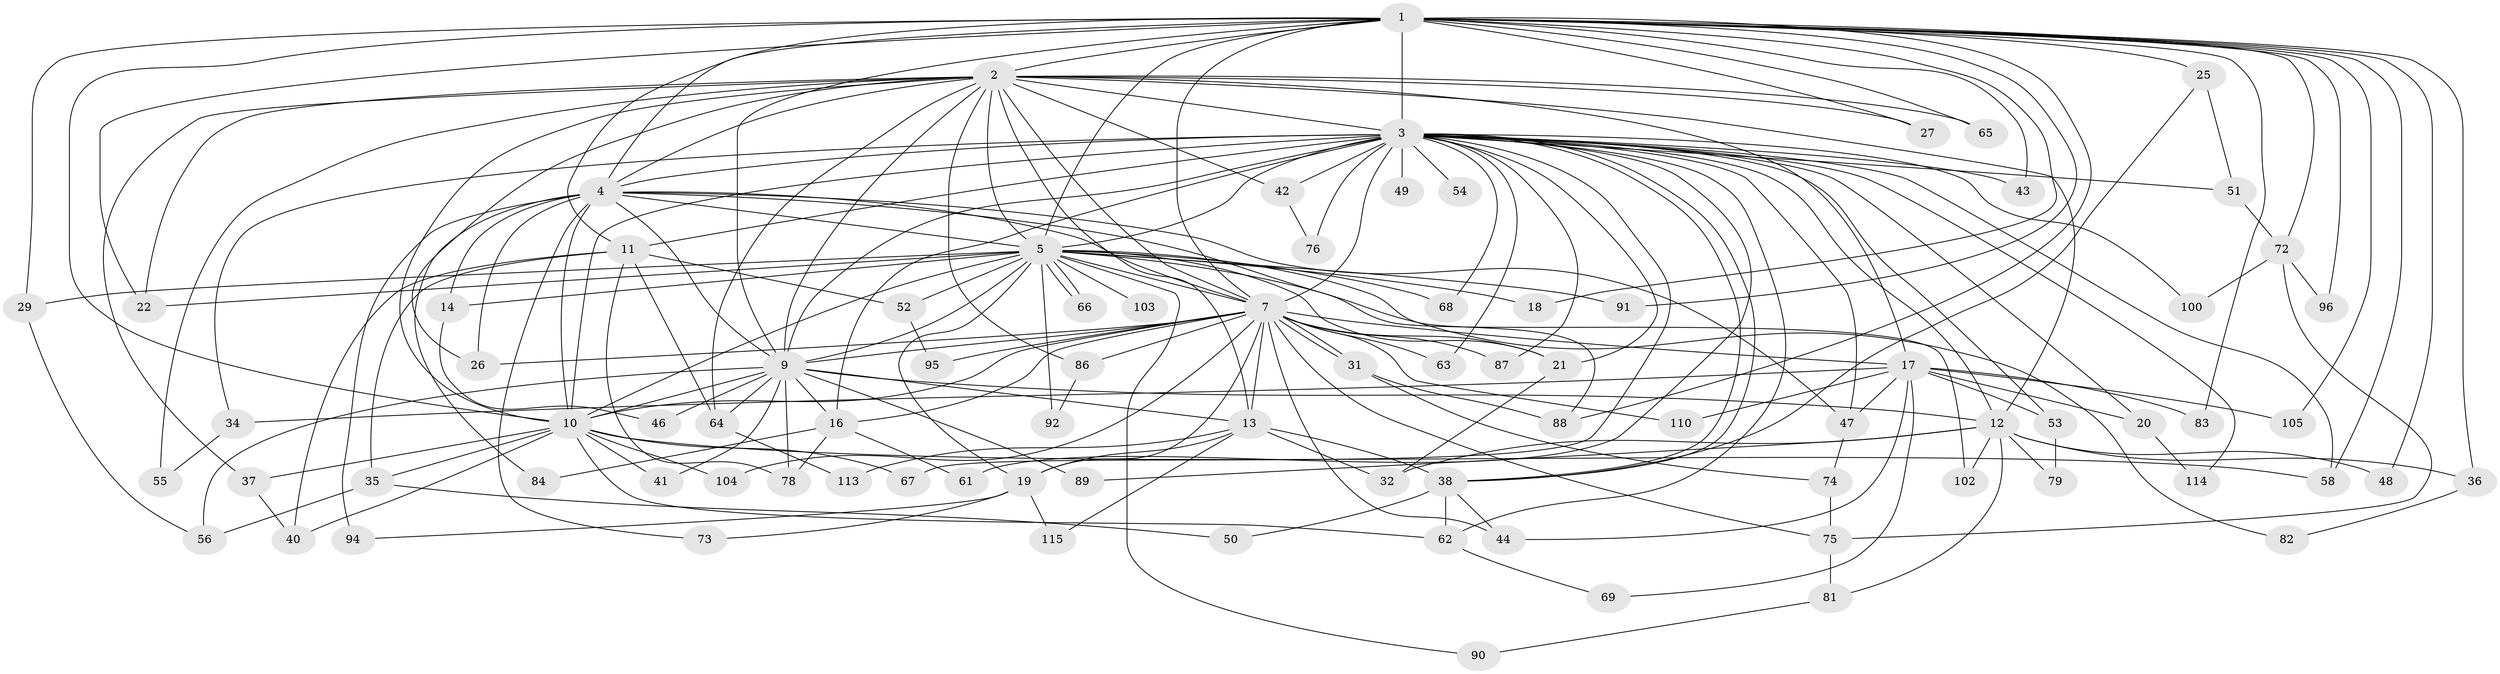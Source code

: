 // Generated by graph-tools (version 1.1) at 2025/51/02/27/25 19:51:46]
// undirected, 86 vertices, 200 edges
graph export_dot {
graph [start="1"]
  node [color=gray90,style=filled];
  1 [super="+8"];
  2 [super="+15"];
  3 [super="+6"];
  4 [super="+85"];
  5 [super="+80"];
  7 [super="+59"];
  9 [super="+93"];
  10 [super="+109"];
  11;
  12 [super="+24"];
  13 [super="+28"];
  14;
  16 [super="+60"];
  17 [super="+30"];
  18;
  19 [super="+77"];
  20 [super="+106"];
  21 [super="+33"];
  22 [super="+23"];
  25 [super="+101"];
  26 [super="+70"];
  27;
  29;
  31;
  32 [super="+57"];
  34;
  35 [super="+99"];
  36;
  37 [super="+111"];
  38 [super="+39"];
  40;
  41;
  42;
  43;
  44 [super="+45"];
  46;
  47;
  48;
  49;
  50;
  51;
  52;
  53;
  54;
  55;
  56;
  58 [super="+107"];
  61;
  62 [super="+71"];
  63;
  64 [super="+98"];
  65;
  66;
  67;
  68;
  69;
  72 [super="+97"];
  73;
  74;
  75;
  76;
  78 [super="+108"];
  79;
  81;
  82;
  83;
  84;
  86;
  87;
  88 [super="+112"];
  89;
  90;
  91;
  92;
  94;
  95;
  96;
  100;
  102;
  103;
  104;
  105;
  110;
  113;
  114;
  115;
  1 -- 2 [weight=2];
  1 -- 3 [weight=4];
  1 -- 4 [weight=2];
  1 -- 5 [weight=2];
  1 -- 7 [weight=2];
  1 -- 9 [weight=2];
  1 -- 10 [weight=2];
  1 -- 25 [weight=2];
  1 -- 29;
  1 -- 48;
  1 -- 72;
  1 -- 83;
  1 -- 105;
  1 -- 65;
  1 -- 11;
  1 -- 18;
  1 -- 22;
  1 -- 91;
  1 -- 27;
  1 -- 96;
  1 -- 36;
  1 -- 43;
  1 -- 58;
  1 -- 88;
  2 -- 3 [weight=2];
  2 -- 4 [weight=2];
  2 -- 5;
  2 -- 7;
  2 -- 9;
  2 -- 10;
  2 -- 12;
  2 -- 13;
  2 -- 17;
  2 -- 26;
  2 -- 27;
  2 -- 37;
  2 -- 42;
  2 -- 55;
  2 -- 64;
  2 -- 65;
  2 -- 86;
  2 -- 22;
  3 -- 4 [weight=2];
  3 -- 5 [weight=2];
  3 -- 7 [weight=2];
  3 -- 9 [weight=3];
  3 -- 10 [weight=3];
  3 -- 11;
  3 -- 12;
  3 -- 16;
  3 -- 20 [weight=2];
  3 -- 38;
  3 -- 38;
  3 -- 43;
  3 -- 49 [weight=2];
  3 -- 51;
  3 -- 53;
  3 -- 61;
  3 -- 63;
  3 -- 68;
  3 -- 100;
  3 -- 67;
  3 -- 76;
  3 -- 87;
  3 -- 34;
  3 -- 42;
  3 -- 47;
  3 -- 114;
  3 -- 54;
  3 -- 21;
  3 -- 58;
  3 -- 62;
  4 -- 5;
  4 -- 7;
  4 -- 9;
  4 -- 10;
  4 -- 14;
  4 -- 73;
  4 -- 84;
  4 -- 88;
  4 -- 94;
  4 -- 47;
  4 -- 26;
  5 -- 7;
  5 -- 9;
  5 -- 10;
  5 -- 14;
  5 -- 18;
  5 -- 19;
  5 -- 21;
  5 -- 22 [weight=2];
  5 -- 29;
  5 -- 52;
  5 -- 66;
  5 -- 66;
  5 -- 68;
  5 -- 82;
  5 -- 90;
  5 -- 91;
  5 -- 92;
  5 -- 102;
  5 -- 103 [weight=2];
  7 -- 9;
  7 -- 10;
  7 -- 13;
  7 -- 17 [weight=2];
  7 -- 19;
  7 -- 21 [weight=2];
  7 -- 26;
  7 -- 31;
  7 -- 31;
  7 -- 44;
  7 -- 63;
  7 -- 75;
  7 -- 86;
  7 -- 87;
  7 -- 95;
  7 -- 104;
  7 -- 110;
  7 -- 16;
  9 -- 10;
  9 -- 16;
  9 -- 41;
  9 -- 46;
  9 -- 56;
  9 -- 64;
  9 -- 78;
  9 -- 89;
  9 -- 12;
  9 -- 13;
  10 -- 35;
  10 -- 37;
  10 -- 40;
  10 -- 41;
  10 -- 58;
  10 -- 62;
  10 -- 67;
  10 -- 104;
  11 -- 35;
  11 -- 40;
  11 -- 52;
  11 -- 78;
  11 -- 64;
  12 -- 36;
  12 -- 81;
  12 -- 89;
  12 -- 32;
  12 -- 48;
  12 -- 102;
  12 -- 79;
  13 -- 113;
  13 -- 38;
  13 -- 32;
  13 -- 19;
  13 -- 115;
  14 -- 46;
  16 -- 78;
  16 -- 84;
  16 -- 61;
  17 -- 20;
  17 -- 34;
  17 -- 47;
  17 -- 53;
  17 -- 69;
  17 -- 83;
  17 -- 105;
  17 -- 110;
  17 -- 44;
  19 -- 73;
  19 -- 94;
  19 -- 115;
  20 -- 114;
  21 -- 32;
  25 -- 51;
  25 -- 38;
  29 -- 56;
  31 -- 74;
  31 -- 88;
  34 -- 55;
  35 -- 50;
  35 -- 56;
  36 -- 82;
  37 -- 40;
  38 -- 50;
  38 -- 62;
  38 -- 44;
  42 -- 76;
  47 -- 74;
  51 -- 72;
  52 -- 95;
  53 -- 79;
  62 -- 69;
  64 -- 113;
  72 -- 96;
  72 -- 100;
  72 -- 75;
  74 -- 75;
  75 -- 81;
  81 -- 90;
  86 -- 92;
}
